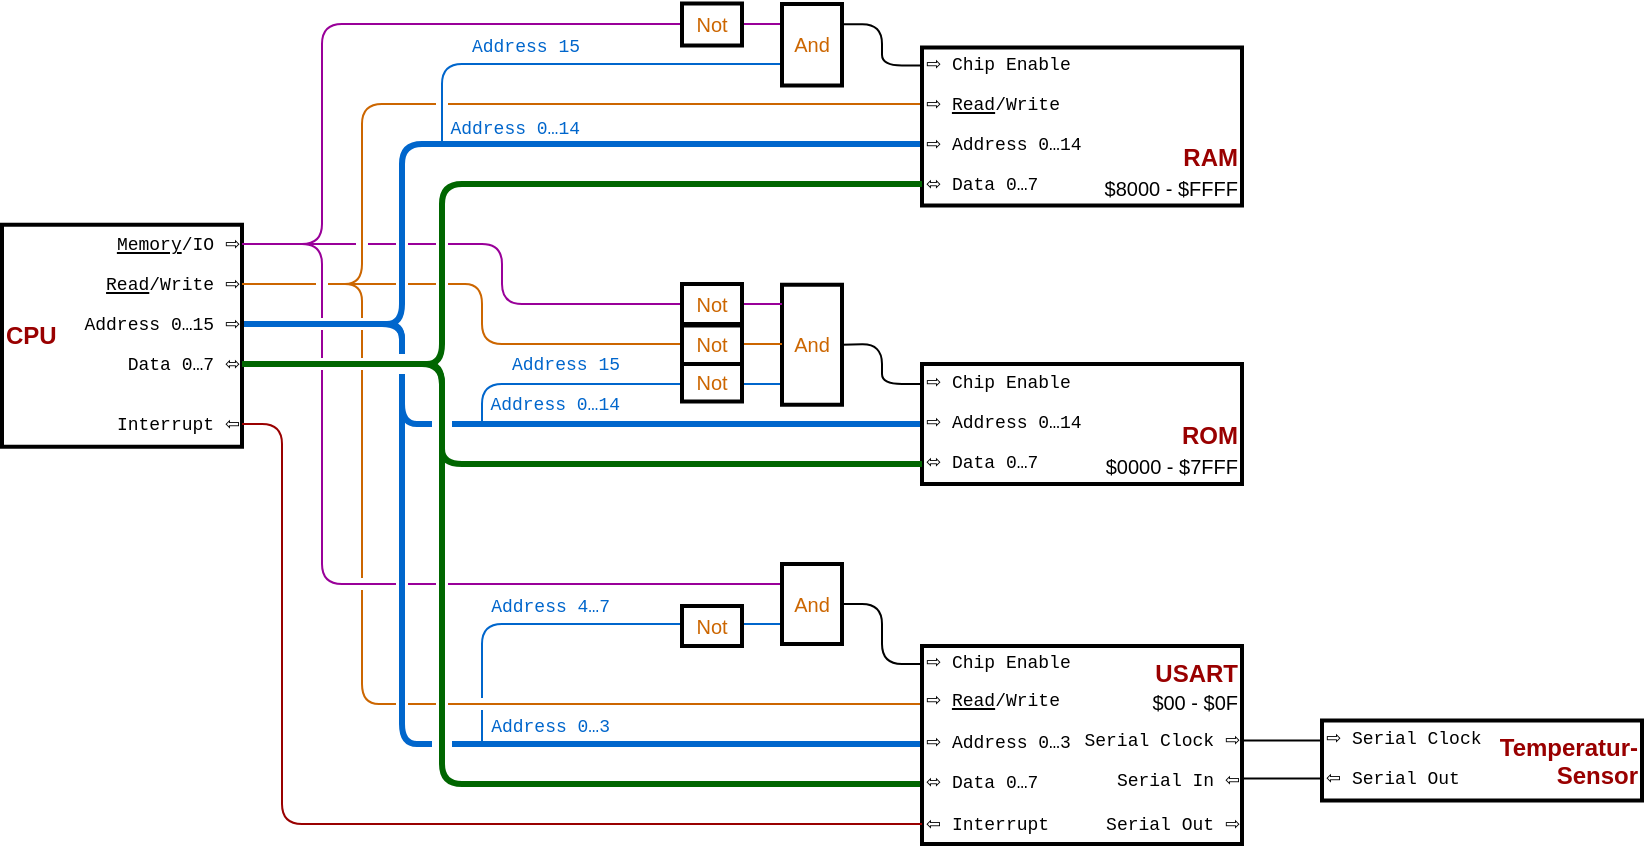 <mxfile version="20.5.3" type="device"><diagram name="1" id="7e0a89b8-554c-2b80-1dc8-d5c74ca68de4"><mxGraphModel dx="1381" dy="532" grid="1" gridSize="10" guides="1" tooltips="1" connect="1" arrows="1" fold="1" page="0" pageScale="1" pageWidth="1100" pageHeight="850" background="#ffffff" math="0" shadow="0"><root><mxCell id="0"/><mxCell id="1" parent="0"/><mxCell id="jcrDVbANuhXNWHrSRyhn-48" value="" style="endArrow=none;html=1;strokeColor=#006600;strokeWidth=3;fontFamily=Courier New;fontSize=9;fontColor=#000000;jumpStyle=gap;" edge="1" parent="1"><mxGeometry width="100" relative="1" as="geometry"><mxPoint x="-160" y="430" as="sourcePoint"/><mxPoint x="160" y="640" as="targetPoint"/><Array as="points"><mxPoint x="-80" y="430"/><mxPoint x="-80" y="640"/></Array></mxGeometry></mxCell><mxCell id="jcrDVbANuhXNWHrSRyhn-49" value="" style="endArrow=none;html=1;strokeColor=#0066CC;strokeWidth=3;fontFamily=Courier New;fontSize=9;fontColor=#000000;jumpStyle=gap;" edge="1" parent="1"><mxGeometry width="100" relative="1" as="geometry"><mxPoint x="-160" y="410" as="sourcePoint"/><mxPoint x="160" y="620" as="targetPoint"/><Array as="points"><mxPoint x="-100" y="410"/><mxPoint x="-100" y="620"/></Array></mxGeometry></mxCell><mxCell id="jcrDVbANuhXNWHrSRyhn-45" value="" style="endArrow=none;html=1;strokeColor=#990099;strokeWidth=1;fontFamily=Courier New;fontSize=12;fontColor=#000000;jumpStyle=gap;" edge="1" parent="1"><mxGeometry width="100" relative="1" as="geometry"><mxPoint x="-160" y="370" as="sourcePoint"/><mxPoint x="90" y="540" as="targetPoint"/><Array as="points"><mxPoint x="-140" y="370"/><mxPoint x="-140" y="540"/></Array></mxGeometry></mxCell><mxCell id="jcrDVbANuhXNWHrSRyhn-47" value="" style="endArrow=none;html=1;strokeColor=#CC6600;strokeWidth=1;fontFamily=Courier New;fontSize=12;fontColor=#000000;jumpStyle=gap;" edge="1" parent="1"><mxGeometry width="100" relative="1" as="geometry"><mxPoint x="-160" y="390" as="sourcePoint"/><mxPoint x="160" y="600" as="targetPoint"/><Array as="points"><mxPoint x="-120" y="390"/><mxPoint x="-120" y="600"/></Array></mxGeometry></mxCell><mxCell id="jcrDVbANuhXNWHrSRyhn-35" value="" style="endArrow=none;html=1;strokeColor=#0066CC;strokeWidth=3;fontFamily=Courier New;fontSize=9;fontColor=#000000;jumpStyle=gap;" edge="1" parent="1"><mxGeometry width="100" relative="1" as="geometry"><mxPoint x="-160" y="410" as="sourcePoint"/><mxPoint x="160" y="460" as="targetPoint"/><Array as="points"><mxPoint x="-100" y="410"/><mxPoint x="-100" y="460"/></Array></mxGeometry></mxCell><mxCell id="37oXb6Ji-mAPvGMuPrXq-203" value="" style="endArrow=none;html=1;strokeColor=#0066CC;strokeWidth=3;fontFamily=Courier New;fontSize=9;fontColor=#000000;jumpStyle=gap;" parent="1" edge="1"><mxGeometry width="100" relative="1" as="geometry"><mxPoint x="-180" y="410" as="sourcePoint"/><mxPoint x="160" y="320" as="targetPoint"/><Array as="points"><mxPoint x="-100" y="410"/><mxPoint x="-100" y="320"/></Array></mxGeometry></mxCell><mxCell id="jcrDVbANuhXNWHrSRyhn-50" value="" style="endArrow=none;html=1;strokeColor=#0066CC;strokeWidth=1;fontFamily=Courier New;fontSize=12;fontColor=#000000;jumpStyle=gap;" edge="1" parent="1"><mxGeometry width="100" relative="1" as="geometry"><mxPoint x="-60" y="620" as="sourcePoint"/><mxPoint x="90" y="560.0" as="targetPoint"/><Array as="points"><mxPoint x="-60" y="560"/></Array></mxGeometry></mxCell><mxCell id="37oXb6Ji-mAPvGMuPrXq-290" value="" style="endArrow=none;html=1;strokeColor=#0066CC;strokeWidth=1;fontFamily=Courier New;fontSize=12;fontColor=#000000;jumpStyle=gap;" parent="1" edge="1"><mxGeometry width="100" relative="1" as="geometry"><mxPoint x="-80" y="320" as="sourcePoint"/><mxPoint x="90" y="280" as="targetPoint"/><Array as="points"><mxPoint x="-80" y="280"/></Array></mxGeometry></mxCell><mxCell id="jcrDVbANuhXNWHrSRyhn-33" value="" style="endArrow=none;html=1;strokeColor=#CC6600;strokeWidth=1;fontFamily=Courier New;fontSize=12;fontColor=#000000;jumpStyle=gap;" edge="1" parent="1"><mxGeometry width="100" relative="1" as="geometry"><mxPoint x="-160" y="390" as="sourcePoint"/><mxPoint x="160" y="300" as="targetPoint"/><Array as="points"><mxPoint x="-120" y="390"/><mxPoint x="-120" y="300"/></Array></mxGeometry></mxCell><mxCell id="jcrDVbANuhXNWHrSRyhn-42" value="" style="endArrow=none;html=1;strokeColor=#0066CC;strokeWidth=1;fontFamily=Courier New;fontSize=12;fontColor=#000000;jumpStyle=gap;" edge="1" parent="1"><mxGeometry width="100" relative="1" as="geometry"><mxPoint x="-60" y="460.0" as="sourcePoint"/><mxPoint x="90" y="440" as="targetPoint"/><Array as="points"><mxPoint x="-60" y="440"/></Array></mxGeometry></mxCell><mxCell id="37oXb6Ji-mAPvGMuPrXq-234" value="" style="group" parent="1" vertex="1" connectable="0"><mxGeometry x="-300" y="360.37" width="120" height="120" as="geometry"/></mxCell><mxCell id="37oXb6Ji-mAPvGMuPrXq-9" value="CPU" style="rounded=0;whiteSpace=wrap;html=1;strokeWidth=2;align=left;verticalAlign=middle;fontColor=#990000;fontStyle=1;fontFamily=Helvetica;" parent="37oXb6Ji-mAPvGMuPrXq-234" vertex="1"><mxGeometry width="120" height="111" as="geometry"/></mxCell><mxCell id="37oXb6Ji-mAPvGMuPrXq-31" value="&lt;div align=&quot;right&quot;&gt;&lt;u&gt;Read&lt;/u&gt;/Write ⇨&lt;/div&gt;" style="text;html=1;resizable=0;points=[];autosize=1;align=right;verticalAlign=top;spacingTop=0;fontSize=9;fontFamily=Courier New;spacing=0;spacingRight=2;spacingLeft=2;" parent="37oXb6Ji-mAPvGMuPrXq-234" vertex="1"><mxGeometry x="30" y="21" width="90" height="20" as="geometry"/></mxCell><mxCell id="37oXb6Ji-mAPvGMuPrXq-19" value="Address 0…15 ⇨" style="text;html=1;resizable=0;points=[];autosize=1;align=right;verticalAlign=top;spacingTop=0;fontSize=9;fontFamily=Courier New;spacing=0;spacingRight=2;spacingLeft=2;" parent="37oXb6Ji-mAPvGMuPrXq-234" vertex="1"><mxGeometry x="20" y="41" width="100" height="20" as="geometry"/></mxCell><mxCell id="37oXb6Ji-mAPvGMuPrXq-29" value="&lt;div align=&quot;right&quot;&gt;Data 0…7 ⬄&lt;/div&gt;" style="text;html=1;resizable=0;points=[];autosize=1;align=right;verticalAlign=top;spacingTop=0;fontSize=9;fontFamily=Courier New;spacing=0;spacingRight=2;spacingLeft=2;" parent="37oXb6Ji-mAPvGMuPrXq-234" vertex="1"><mxGeometry x="40" y="61" width="80" height="20" as="geometry"/></mxCell><mxCell id="37oXb6Ji-mAPvGMuPrXq-35" value="Interrupt ⇦" style="text;html=1;resizable=0;points=[];autosize=1;align=right;verticalAlign=top;spacingTop=0;fontSize=9;fontColor=#000000;fontFamily=Courier New;spacing=0;spacingRight=2;spacingLeft=2;" parent="37oXb6Ji-mAPvGMuPrXq-234" vertex="1"><mxGeometry x="40" y="91" width="80" height="20" as="geometry"/></mxCell><mxCell id="37oXb6Ji-mAPvGMuPrXq-32" value="&lt;div align=&quot;right&quot;&gt;&lt;u&gt;Memory&lt;/u&gt;/IO ⇨&lt;/div&gt;" style="text;html=1;resizable=0;points=[];autosize=1;align=right;verticalAlign=top;spacingTop=0;fontSize=9;fontFamily=Courier New;spacing=0;spacingRight=2;spacingLeft=2;" parent="37oXb6Ji-mAPvGMuPrXq-234" vertex="1"><mxGeometry x="40" y="1" width="80" height="20" as="geometry"/></mxCell><mxCell id="37oXb6Ji-mAPvGMuPrXq-208" value="&lt;font color=&quot;#0066CC&quot;&gt;Address 0…14&lt;/font&gt;" style="text;html=1;resizable=0;points=[];autosize=1;align=right;verticalAlign=bottom;spacingTop=0;fontSize=9;fontFamily=Courier New;fontColor=#000000;spacing=2;" parent="1" vertex="1"><mxGeometry x="-100" y="300.75" width="90" height="20" as="geometry"/></mxCell><mxCell id="37oXb6Ji-mAPvGMuPrXq-209" value="Address 15" style="text;html=1;resizable=0;points=[];autosize=1;align=right;verticalAlign=bottom;spacingTop=0;fontSize=9;fontFamily=Courier New;fontColor=#0066CC;rotation=0;spacing=2;" parent="1" vertex="1"><mxGeometry x="-90" y="260.37" width="80" height="20" as="geometry"/></mxCell><mxCell id="37oXb6Ji-mAPvGMuPrXq-291" value="" style="endArrow=none;html=1;strokeColor=#990099;strokeWidth=1;fontFamily=Courier New;fontSize=12;fontColor=#000000;jumpStyle=gap;" parent="1" edge="1"><mxGeometry width="100" relative="1" as="geometry"><mxPoint x="-160" y="370" as="sourcePoint"/><mxPoint x="90" y="260" as="targetPoint"/><Array as="points"><mxPoint x="-140" y="370"/><mxPoint x="-140" y="260"/></Array></mxGeometry></mxCell><mxCell id="37oXb6Ji-mAPvGMuPrXq-298" value="Address 15" style="text;html=1;resizable=0;points=[];autosize=1;align=right;verticalAlign=bottom;spacingTop=0;fontSize=9;fontFamily=Courier New;fontColor=#0066CC;rotation=0;spacing=2;" parent="1" vertex="1"><mxGeometry x="-70" y="419.38" width="80" height="20" as="geometry"/></mxCell><mxCell id="37oXb6Ji-mAPvGMuPrXq-299" value="&lt;font color=&quot;#0066CC&quot;&gt;Address 0…14&lt;/font&gt;" style="text;html=1;resizable=0;points=[];autosize=1;align=right;verticalAlign=bottom;spacingTop=0;fontSize=9;fontFamily=Courier New;fontColor=#000000;spacing=2;" parent="1" vertex="1"><mxGeometry x="-80" y="439.38" width="90" height="20" as="geometry"/></mxCell><mxCell id="37oXb6Ji-mAPvGMuPrXq-300" value="&lt;font style=&quot;font-size: 10px;&quot;&gt;Not&lt;/font&gt;" style="rounded=0;whiteSpace=wrap;html=1;strokeColor=#000000;strokeWidth=2;fontFamily=Helvetica;fontSize=10;fontColor=#CC6600;align=center;fontStyle=0" parent="1" vertex="1"><mxGeometry x="40" y="249.75" width="30" height="21" as="geometry"/></mxCell><mxCell id="37oXb6Ji-mAPvGMuPrXq-308" value="And" style="rounded=0;whiteSpace=wrap;html=1;strokeColor=#000000;strokeWidth=2;fontFamily=Helvetica;fontSize=10;fontColor=#CC6600;align=center;fontStyle=0" parent="1" vertex="1"><mxGeometry x="90" y="250" width="30" height="40.75" as="geometry"/></mxCell><mxCell id="37oXb6Ji-mAPvGMuPrXq-309" value="" style="group" parent="1" vertex="1" connectable="0"><mxGeometry x="160" y="270.75" width="160" height="80" as="geometry"/></mxCell><mxCell id="37oXb6Ji-mAPvGMuPrXq-6" value="&lt;div&gt;&lt;font color=&quot;#990000&quot;&gt;&lt;b&gt;RAM&lt;/b&gt;&lt;/font&gt;&lt;/div&gt;&lt;div&gt;&lt;font style=&quot;font-size: 10px&quot;&gt;$8000 - $FFFF&lt;/font&gt;&lt;br&gt;&lt;/div&gt;" style="rounded=0;whiteSpace=wrap;html=1;strokeWidth=2;align=right;verticalAlign=bottom;" parent="37oXb6Ji-mAPvGMuPrXq-309" vertex="1"><mxGeometry y="1" width="160" height="79" as="geometry"/></mxCell><mxCell id="37oXb6Ji-mAPvGMuPrXq-46" value="&lt;div&gt;⇨ Chip Enable&lt;br&gt;&lt;/div&gt;" style="text;html=1;resizable=0;points=[];autosize=1;align=left;verticalAlign=top;spacingTop=0;fontSize=9;fontFamily=Courier New;fontColor=#000000;spacing=0;spacingLeft=2;spacingRight=2;" parent="37oXb6Ji-mAPvGMuPrXq-309" vertex="1"><mxGeometry width="90" height="20" as="geometry"/></mxCell><mxCell id="37oXb6Ji-mAPvGMuPrXq-48" value="⬄ Data 0…7" style="text;html=1;resizable=0;points=[];autosize=1;align=left;verticalAlign=top;spacingTop=0;fontSize=9;fontFamily=Courier New;fontColor=#000000;spacing=0;spacingLeft=2;spacingRight=2;" parent="37oXb6Ji-mAPvGMuPrXq-309" vertex="1"><mxGeometry y="60" width="80" height="20" as="geometry"/></mxCell><mxCell id="37oXb6Ji-mAPvGMuPrXq-52" value="⇨ &lt;u&gt;Read&lt;/u&gt;/Write" style="text;html=1;resizable=0;points=[];autosize=1;align=left;verticalAlign=top;spacingTop=0;fontSize=9;fontFamily=Courier New;fontColor=#000000;spacing=0;spacingLeft=2;spacingRight=2;" parent="37oXb6Ji-mAPvGMuPrXq-309" vertex="1"><mxGeometry y="20" width="90" height="20" as="geometry"/></mxCell><mxCell id="37oXb6Ji-mAPvGMuPrXq-47" value="⇨ Address 0…14" style="text;html=1;resizable=0;points=[];autosize=1;align=left;verticalAlign=top;spacingTop=0;fontSize=9;fontFamily=Courier New;fontColor=#000000;spacing=0;spacingLeft=2;spacingRight=2;" parent="37oXb6Ji-mAPvGMuPrXq-309" vertex="1"><mxGeometry y="40" width="100" height="20" as="geometry"/></mxCell><mxCell id="37oXb6Ji-mAPvGMuPrXq-311" value="" style="group" parent="1" vertex="1" connectable="0"><mxGeometry x="160" y="430" width="160" height="60" as="geometry"/></mxCell><mxCell id="37oXb6Ji-mAPvGMuPrXq-265" value="&lt;div&gt;&lt;font color=&quot;#990000&quot;&gt;&lt;b&gt;ROM&lt;/b&gt;&lt;/font&gt;&lt;/div&gt;&lt;div&gt;&lt;font style=&quot;font-size: 10px&quot;&gt;$0000 - $7FFF&lt;/font&gt;&lt;br&gt;&lt;/div&gt;" style="rounded=0;whiteSpace=wrap;html=1;strokeWidth=2;align=right;verticalAlign=bottom;" parent="37oXb6Ji-mAPvGMuPrXq-311" vertex="1"><mxGeometry width="160" height="60" as="geometry"/></mxCell><mxCell id="37oXb6Ji-mAPvGMuPrXq-266" value="&lt;div&gt;⇨ Chip Enable&lt;br&gt;&lt;/div&gt;" style="text;html=1;resizable=0;points=[];autosize=1;align=left;verticalAlign=top;spacingTop=0;fontSize=9;fontFamily=Courier New;fontColor=#000000;spacing=0;spacingLeft=2;spacingRight=2;" parent="37oXb6Ji-mAPvGMuPrXq-311" vertex="1"><mxGeometry width="90" height="20" as="geometry"/></mxCell><mxCell id="37oXb6Ji-mAPvGMuPrXq-267" value="⇨ Address 0…14" style="text;html=1;resizable=0;points=[];autosize=1;align=left;verticalAlign=top;spacingTop=0;fontSize=9;fontFamily=Courier New;fontColor=#000000;spacing=0;spacingLeft=2;spacingRight=2;" parent="37oXb6Ji-mAPvGMuPrXq-311" vertex="1"><mxGeometry y="20" width="100" height="20" as="geometry"/></mxCell><mxCell id="37oXb6Ji-mAPvGMuPrXq-268" value="⬄ Data 0…7" style="text;html=1;resizable=0;points=[];autosize=1;align=left;verticalAlign=top;spacingTop=0;fontSize=9;fontFamily=Courier New;fontColor=#000000;spacing=0;spacingLeft=2;spacingRight=2;" parent="37oXb6Ji-mAPvGMuPrXq-311" vertex="1"><mxGeometry y="40" width="80" height="20" as="geometry"/></mxCell><mxCell id="37oXb6Ji-mAPvGMuPrXq-313" value="" style="endArrow=none;html=1;strokeColor=#000000;strokeWidth=1;fontFamily=Helvetica;fontSize=10;fontColor=#CC6600;exitX=1;exitY=0.25;exitDx=0;exitDy=0;" parent="1" edge="1" source="37oXb6Ji-mAPvGMuPrXq-308"><mxGeometry width="100" relative="1" as="geometry"><mxPoint x="120" y="250.75" as="sourcePoint"/><mxPoint x="160" y="280.75" as="targetPoint"/><Array as="points"><mxPoint x="140" y="260"/><mxPoint x="140" y="280.75"/></Array></mxGeometry></mxCell><mxCell id="37oXb6Ji-mAPvGMuPrXq-315" value="And" style="rounded=0;whiteSpace=wrap;html=1;strokeColor=#000000;strokeWidth=2;fontFamily=Helvetica;fontSize=10;fontColor=#CC6600;align=center;fontStyle=0" parent="1" vertex="1"><mxGeometry x="90" y="390.37" width="30" height="60" as="geometry"/></mxCell><mxCell id="37oXb6Ji-mAPvGMuPrXq-317" value="" style="endArrow=none;html=1;strokeColor=#000000;strokeWidth=1;fontFamily=Helvetica;fontSize=10;fontColor=#CC6600;exitX=1;exitY=0.5;exitDx=0;exitDy=0;" parent="1" edge="1" source="37oXb6Ji-mAPvGMuPrXq-315"><mxGeometry width="100" relative="1" as="geometry"><mxPoint x="120" y="405" as="sourcePoint"/><mxPoint x="160" y="440" as="targetPoint"/><Array as="points"><mxPoint x="140" y="420"/><mxPoint x="140" y="440"/></Array></mxGeometry></mxCell><mxCell id="jcrDVbANuhXNWHrSRyhn-1" value="" style="endArrow=none;html=1;strokeColor=#000000;strokeWidth=1;fontFamily=Helvetica;fontSize=10;fontColor=#CC6600;jumpStyle=gap;" edge="1" parent="1"><mxGeometry width="100" relative="1" as="geometry"><mxPoint x="320" y="618.25" as="sourcePoint"/><mxPoint x="360" y="618.25" as="targetPoint"/></mxGeometry></mxCell><mxCell id="jcrDVbANuhXNWHrSRyhn-2" value="" style="endArrow=none;html=1;strokeColor=#000000;strokeWidth=1;fontFamily=Helvetica;fontSize=10;fontColor=#CC6600;jumpStyle=gap;" edge="1" parent="1"><mxGeometry width="100" relative="1" as="geometry"><mxPoint x="320" y="637.25" as="sourcePoint"/><mxPoint x="360" y="637.25" as="targetPoint"/></mxGeometry></mxCell><mxCell id="jcrDVbANuhXNWHrSRyhn-3" value="And" style="rounded=0;whiteSpace=wrap;html=1;strokeColor=#000000;strokeWidth=2;fontFamily=Helvetica;fontSize=10;fontColor=#CC6600;align=center;fontStyle=0" vertex="1" parent="1"><mxGeometry x="90" y="530" width="30" height="40" as="geometry"/></mxCell><mxCell id="jcrDVbANuhXNWHrSRyhn-4" value="" style="endArrow=none;html=1;strokeColor=#000000;strokeWidth=1;fontFamily=Helvetica;fontSize=10;fontColor=#CC6600;" edge="1" parent="1"><mxGeometry width="100" relative="1" as="geometry"><mxPoint x="120" y="550" as="sourcePoint"/><mxPoint x="160" y="580" as="targetPoint"/><Array as="points"><mxPoint x="140" y="550"/><mxPoint x="140" y="580"/></Array></mxGeometry></mxCell><mxCell id="jcrDVbANuhXNWHrSRyhn-5" value="" style="group" vertex="1" connectable="0" parent="1"><mxGeometry x="160" y="570" width="160" height="101" as="geometry"/></mxCell><mxCell id="jcrDVbANuhXNWHrSRyhn-6" value="&lt;div&gt;&lt;font color=&quot;#990000&quot;&gt;&lt;b&gt;USART&lt;br&gt;&lt;/b&gt;&lt;/font&gt;&lt;/div&gt;&lt;div&gt;&lt;font style=&quot;font-size: 10px&quot;&gt;$00 - $0F&lt;/font&gt;&lt;br&gt;&lt;/div&gt;" style="rounded=0;whiteSpace=wrap;html=1;strokeWidth=2;align=right;verticalAlign=top;" vertex="1" parent="jcrDVbANuhXNWHrSRyhn-5"><mxGeometry y="1" width="160" height="99" as="geometry"/></mxCell><mxCell id="jcrDVbANuhXNWHrSRyhn-7" value="⇨ Chip Enable" style="text;html=1;resizable=0;points=[];autosize=1;align=left;verticalAlign=top;spacingTop=0;fontSize=9;fontFamily=Courier New;fontColor=#000000;spacing=0;spacingLeft=2;spacingRight=2;" vertex="1" parent="jcrDVbANuhXNWHrSRyhn-5"><mxGeometry width="90" height="20" as="geometry"/></mxCell><mxCell id="jcrDVbANuhXNWHrSRyhn-10" value="⇨ &lt;u&gt;Read&lt;/u&gt;/Write" style="text;html=1;resizable=0;points=[];autosize=1;align=left;verticalAlign=top;spacingTop=0;fontSize=9;fontFamily=Courier New;fontColor=#000000;spacing=0;spacingLeft=2;spacingRight=2;" vertex="1" parent="jcrDVbANuhXNWHrSRyhn-5"><mxGeometry y="19" width="90" height="20" as="geometry"/></mxCell><mxCell id="jcrDVbANuhXNWHrSRyhn-11" value="⇦ Interrupt" style="text;html=1;resizable=0;points=[];autosize=1;align=left;verticalAlign=top;spacingTop=0;fontSize=9;fontFamily=Courier New;fontColor=#000000;spacing=0;spacingLeft=2;spacingRight=2;" vertex="1" parent="jcrDVbANuhXNWHrSRyhn-5"><mxGeometry y="80.5" width="80" height="20" as="geometry"/></mxCell><mxCell id="jcrDVbANuhXNWHrSRyhn-12" value="Serial Clock ⇨" style="text;html=1;resizable=0;points=[];autosize=1;align=right;verticalAlign=top;spacingTop=0;fontSize=9;fontFamily=Courier New;fontColor=#000000;spacing=0;spacingRight=2;spacingLeft=2;" vertex="1" parent="jcrDVbANuhXNWHrSRyhn-5"><mxGeometry x="60" y="39" width="100" height="20" as="geometry"/></mxCell><mxCell id="jcrDVbANuhXNWHrSRyhn-13" value="Serial In ⇦" style="text;html=1;resizable=0;points=[];autosize=1;align=right;verticalAlign=top;spacingTop=0;fontSize=9;fontFamily=Courier New;fontColor=#000000;spacing=0;spacingRight=2;spacingLeft=2;" vertex="1" parent="jcrDVbANuhXNWHrSRyhn-5"><mxGeometry x="80" y="59" width="80" height="20" as="geometry"/></mxCell><mxCell id="jcrDVbANuhXNWHrSRyhn-14" value="Serial Out ⇨" style="text;html=1;resizable=0;points=[];autosize=1;align=right;verticalAlign=top;spacingTop=0;fontSize=9;fontFamily=Courier New;fontColor=#000000;spacing=0;spacingRight=2;spacingLeft=2;" vertex="1" parent="jcrDVbANuhXNWHrSRyhn-5"><mxGeometry x="70" y="81" width="90" height="20" as="geometry"/></mxCell><mxCell id="jcrDVbANuhXNWHrSRyhn-8" value="⇨ Address 0…3" style="text;html=1;resizable=0;points=[];autosize=1;align=left;verticalAlign=top;spacingTop=0;fontSize=9;fontFamily=Courier New;fontColor=#000000;spacing=0;spacingLeft=2;spacingRight=2;" vertex="1" parent="jcrDVbANuhXNWHrSRyhn-5"><mxGeometry y="40" width="90" height="20" as="geometry"/></mxCell><mxCell id="jcrDVbANuhXNWHrSRyhn-9" value="⬄ Data 0…7" style="text;html=1;resizable=0;points=[];autosize=1;align=left;verticalAlign=top;spacingTop=0;fontSize=9;fontFamily=Courier New;fontColor=#000000;spacing=0;spacingLeft=2;spacingRight=2;" vertex="1" parent="jcrDVbANuhXNWHrSRyhn-5"><mxGeometry y="59.5" width="80" height="20" as="geometry"/></mxCell><mxCell id="jcrDVbANuhXNWHrSRyhn-16" value="&lt;font color=&quot;#0066CC&quot;&gt;Address 0…3&lt;/font&gt;" style="text;html=1;resizable=0;points=[];autosize=1;align=right;verticalAlign=bottom;spacingTop=0;fontSize=9;fontFamily=Courier New;fontColor=#000000;spacing=2;" vertex="1" parent="1"><mxGeometry x="-75" y="600" width="80" height="20" as="geometry"/></mxCell><mxCell id="jcrDVbANuhXNWHrSRyhn-17" value="&lt;font color=&quot;#0066CC&quot;&gt;Address 4…7&lt;br&gt;&lt;/font&gt;" style="text;html=1;resizable=0;points=[];autosize=1;align=right;verticalAlign=bottom;spacingTop=0;fontSize=9;fontFamily=Courier New;fontColor=#000000;spacing=2;" vertex="1" parent="1"><mxGeometry x="-75" y="540" width="80" height="20" as="geometry"/></mxCell><mxCell id="jcrDVbANuhXNWHrSRyhn-19" value="" style="group;align=center;" vertex="1" connectable="0" parent="1"><mxGeometry x="360" y="608.25" width="160" height="40.5" as="geometry"/></mxCell><mxCell id="jcrDVbANuhXNWHrSRyhn-20" value="&lt;div align=&quot;right&quot;&gt;&lt;font color=&quot;#990000&quot;&gt;&lt;b&gt;Temperatur-&lt;/b&gt;&lt;/font&gt;&lt;/div&gt;&lt;div align=&quot;right&quot;&gt;&lt;font color=&quot;#990000&quot;&gt;&lt;b&gt;Sensor&lt;br&gt;&lt;/b&gt;&lt;/font&gt;&lt;/div&gt;" style="rounded=0;whiteSpace=wrap;html=1;strokeWidth=2;align=right;verticalAlign=top;" vertex="1" parent="jcrDVbANuhXNWHrSRyhn-19"><mxGeometry width="160" height="40" as="geometry"/></mxCell><mxCell id="jcrDVbANuhXNWHrSRyhn-22" value="⇦ Serial Out" style="text;html=1;resizable=0;points=[];autosize=1;align=left;verticalAlign=top;spacingTop=0;fontSize=9;fontFamily=Courier New;fontColor=#000000;spacing=0;spacingRight=2;spacingLeft=2;" vertex="1" parent="jcrDVbANuhXNWHrSRyhn-19"><mxGeometry y="20" width="90" height="20" as="geometry"/></mxCell><mxCell id="jcrDVbANuhXNWHrSRyhn-21" value="⇨ Serial Clock" style="text;html=1;resizable=0;points=[];autosize=1;align=left;verticalAlign=top;spacingTop=0;fontSize=9;fontFamily=Courier New;fontColor=#000000;spacing=0;spacingRight=2;spacingLeft=2;" vertex="1" parent="jcrDVbANuhXNWHrSRyhn-19"><mxGeometry width="100" height="20" as="geometry"/></mxCell><mxCell id="jcrDVbANuhXNWHrSRyhn-39" value="&lt;font style=&quot;font-size: 10px;&quot;&gt;Not&lt;/font&gt;" style="rounded=0;whiteSpace=wrap;html=1;strokeColor=#000000;strokeWidth=2;fontFamily=Helvetica;fontSize=10;fontColor=#CC6600;align=center;fontStyle=0" vertex="1" parent="1"><mxGeometry x="40" y="430" width="30" height="18.75" as="geometry"/></mxCell><mxCell id="jcrDVbANuhXNWHrSRyhn-15" value="&lt;font style=&quot;font-size: 10px;&quot;&gt;Not&lt;/font&gt;" style="rounded=0;whiteSpace=wrap;html=1;strokeColor=#000000;strokeWidth=2;fontFamily=Helvetica;fontSize=10;fontColor=#CC6600;align=center;fontStyle=0" vertex="1" parent="1"><mxGeometry x="40" y="551" width="30" height="20" as="geometry"/></mxCell><mxCell id="jcrDVbANuhXNWHrSRyhn-54" value="" style="endArrow=none;html=1;strokeColor=#006600;strokeWidth=3;fontFamily=Courier New;fontSize=9;fontColor=#000000;jumpStyle=gap;" edge="1" parent="1"><mxGeometry width="100" relative="1" as="geometry"><mxPoint x="-160" y="430" as="sourcePoint"/><mxPoint x="160" y="480" as="targetPoint"/><Array as="points"><mxPoint x="-80" y="430"/><mxPoint x="-80" y="480"/></Array></mxGeometry></mxCell><mxCell id="jcrDVbANuhXNWHrSRyhn-56" value="" style="endArrow=none;html=1;strokeColor=#006600;strokeWidth=3;fontFamily=Courier New;fontSize=9;fontColor=#000000;jumpStyle=gap;" edge="1" parent="1"><mxGeometry width="100" relative="1" as="geometry"><mxPoint x="-180" y="430" as="sourcePoint"/><mxPoint x="160" y="340" as="targetPoint"/><Array as="points"><mxPoint x="-80" y="430"/><mxPoint x="-80" y="340"/></Array></mxGeometry></mxCell><mxCell id="jcrDVbANuhXNWHrSRyhn-38" value="" style="endArrow=none;html=1;strokeColor=#CC6600;strokeWidth=1;fontFamily=Courier New;fontSize=12;fontColor=#000000;jumpStyle=gap;" edge="1" parent="1"><mxGeometry width="100" relative="1" as="geometry"><mxPoint x="-180" y="390" as="sourcePoint"/><mxPoint x="90" y="420" as="targetPoint"/><Array as="points"><mxPoint x="-120" y="390"/><mxPoint x="-60" y="390"/><mxPoint x="-60" y="420"/></Array></mxGeometry></mxCell><mxCell id="jcrDVbANuhXNWHrSRyhn-36" value="" style="endArrow=none;html=1;strokeColor=#990099;strokeWidth=1;fontFamily=Courier New;fontSize=12;fontColor=#000000;jumpStyle=gap;" edge="1" parent="1"><mxGeometry width="100" relative="1" as="geometry"><mxPoint x="-180" y="370" as="sourcePoint"/><mxPoint x="90" y="400" as="targetPoint"/><Array as="points"><mxPoint x="-120" y="370"/><mxPoint x="-50" y="370"/><mxPoint x="-50" y="400"/></Array></mxGeometry></mxCell><mxCell id="37oXb6Ji-mAPvGMuPrXq-304" value="&lt;font style=&quot;font-size: 10px;&quot;&gt;Not&lt;/font&gt;" style="rounded=0;whiteSpace=wrap;html=1;strokeColor=#000000;strokeWidth=2;fontFamily=Helvetica;fontSize=10;fontColor=#CC6600;align=center;fontStyle=0" parent="1" vertex="1"><mxGeometry x="40" y="390" width="30" height="20" as="geometry"/></mxCell><mxCell id="37oXb6Ji-mAPvGMuPrXq-305" value="&lt;font style=&quot;font-size: 10px;&quot;&gt;Not&lt;/font&gt;" style="rounded=0;whiteSpace=wrap;html=1;strokeColor=#000000;strokeWidth=2;fontFamily=Helvetica;fontSize=10;fontColor=#CC6600;align=center;fontStyle=0" parent="1" vertex="1"><mxGeometry x="40" y="410.75" width="30" height="19.25" as="geometry"/></mxCell><mxCell id="jcrDVbANuhXNWHrSRyhn-57" value="" style="endArrow=none;html=1;strokeColor=#990000;strokeWidth=1;fontFamily=Courier New;fontSize=12;fontColor=#000000;jumpStyle=gap;" edge="1" parent="1"><mxGeometry width="100" relative="1" as="geometry"><mxPoint x="-180" y="460" as="sourcePoint"/><mxPoint x="160" y="660" as="targetPoint"/><Array as="points"><mxPoint x="-160" y="460"/><mxPoint x="-160" y="660"/></Array></mxGeometry></mxCell></root></mxGraphModel></diagram></mxfile>